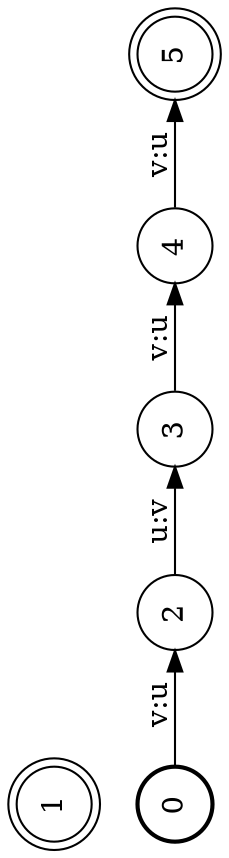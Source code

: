 digraph FST {
rankdir = LR;
size = "8.5,11";
center = 1;
orientation = Landscape;
ranksep = "0.4";
nodesep = "0.25";
0 [label = "0", shape = circle, style = bold, fontsize = 14]
	0 -> 2 [label = "v:u", fontsize = 14];
1 [label = "1", shape = doublecircle, style = solid, fontsize = 14]
2 [label = "2", shape = circle, style = solid, fontsize = 14]
	2 -> 3 [label = "u:v", fontsize = 14];
3 [label = "3", shape = circle, style = solid, fontsize = 14]
	3 -> 4 [label = "v:u", fontsize = 14];
4 [label = "4", shape = circle, style = solid, fontsize = 14]
	4 -> 5 [label = "v:u", fontsize = 14];
5 [label = "5", shape = doublecircle, style = solid, fontsize = 14]
}
